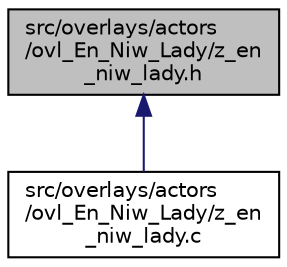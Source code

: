 digraph "src/overlays/actors/ovl_En_Niw_Lady/z_en_niw_lady.h"
{
 // LATEX_PDF_SIZE
  edge [fontname="Helvetica",fontsize="10",labelfontname="Helvetica",labelfontsize="10"];
  node [fontname="Helvetica",fontsize="10",shape=record];
  Node1 [label="src/overlays/actors\l/ovl_En_Niw_Lady/z_en\l_niw_lady.h",height=0.2,width=0.4,color="black", fillcolor="grey75", style="filled", fontcolor="black",tooltip=" "];
  Node1 -> Node2 [dir="back",color="midnightblue",fontsize="10",style="solid",fontname="Helvetica"];
  Node2 [label="src/overlays/actors\l/ovl_En_Niw_Lady/z_en\l_niw_lady.c",height=0.2,width=0.4,color="black", fillcolor="white", style="filled",URL="$d7/d97/z__en__niw__lady_8c.html",tooltip=" "];
}

